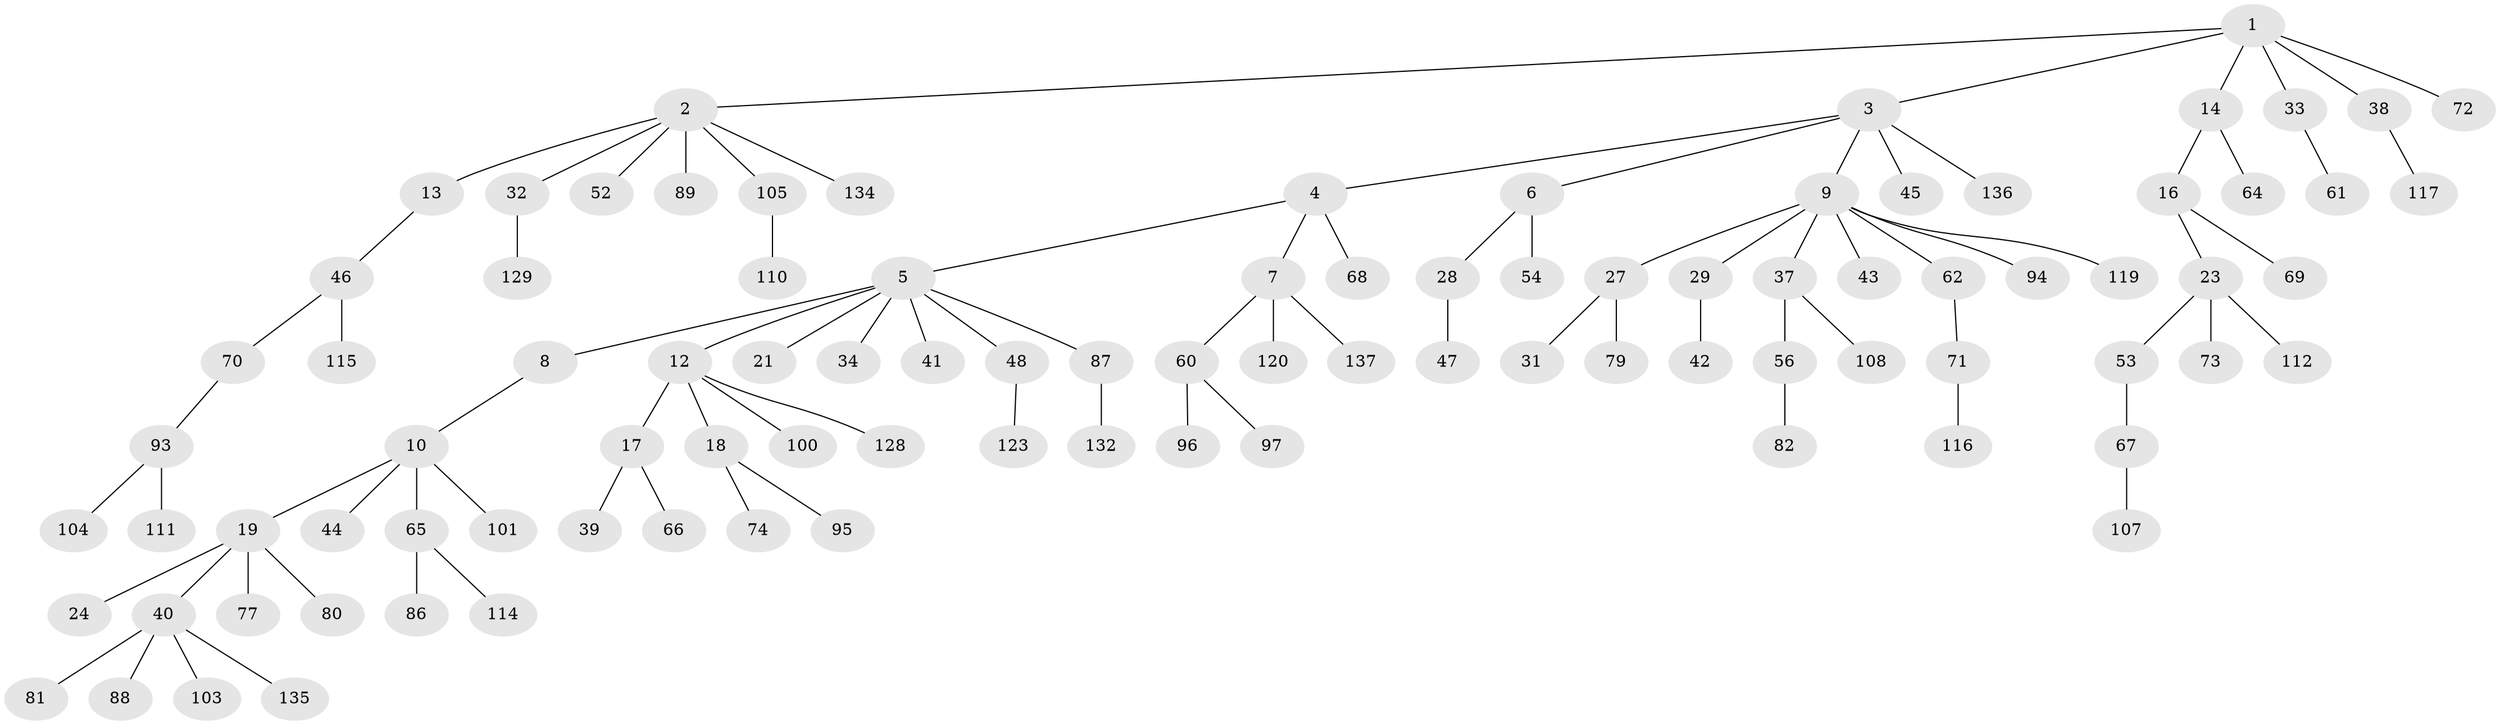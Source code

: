 // Generated by graph-tools (version 1.1) at 2025/52/02/27/25 19:52:09]
// undirected, 95 vertices, 94 edges
graph export_dot {
graph [start="1"]
  node [color=gray90,style=filled];
  1 [super="+55"];
  2 [super="+30"];
  3 [super="+91"];
  4;
  5 [super="+11"];
  6 [super="+15"];
  7 [super="+51"];
  8;
  9 [super="+20"];
  10 [super="+84"];
  12 [super="+50"];
  13;
  14;
  16 [super="+49"];
  17 [super="+22"];
  18 [super="+57"];
  19 [super="+25"];
  21;
  23 [super="+26"];
  24;
  27 [super="+75"];
  28 [super="+36"];
  29 [super="+35"];
  31 [super="+121"];
  32 [super="+92"];
  33;
  34;
  37 [super="+78"];
  38;
  39;
  40 [super="+58"];
  41;
  42;
  43;
  44 [super="+63"];
  45;
  46 [super="+59"];
  47 [super="+76"];
  48;
  52;
  53;
  54;
  56 [super="+118"];
  60 [super="+85"];
  61 [super="+109"];
  62;
  64;
  65;
  66;
  67;
  68;
  69;
  70;
  71 [super="+102"];
  72;
  73;
  74;
  77;
  79 [super="+113"];
  80 [super="+83"];
  81 [super="+99"];
  82 [super="+90"];
  86 [super="+130"];
  87 [super="+106"];
  88 [super="+124"];
  89 [super="+125"];
  93 [super="+98"];
  94;
  95;
  96;
  97;
  100;
  101;
  103;
  104 [super="+131"];
  105;
  107 [super="+122"];
  108;
  110 [super="+127"];
  111;
  112;
  114;
  115 [super="+133"];
  116;
  117 [super="+138"];
  119;
  120;
  123 [super="+126"];
  128;
  129;
  132 [super="+139"];
  134;
  135;
  136;
  137;
  1 -- 2;
  1 -- 3;
  1 -- 14;
  1 -- 33;
  1 -- 38;
  1 -- 72;
  2 -- 13;
  2 -- 89;
  2 -- 134;
  2 -- 32;
  2 -- 105;
  2 -- 52;
  3 -- 4;
  3 -- 6;
  3 -- 9;
  3 -- 45;
  3 -- 136;
  4 -- 5;
  4 -- 7;
  4 -- 68;
  5 -- 8;
  5 -- 12;
  5 -- 48;
  5 -- 34;
  5 -- 21;
  5 -- 87;
  5 -- 41;
  6 -- 54;
  6 -- 28;
  7 -- 60;
  7 -- 120;
  7 -- 137;
  8 -- 10;
  9 -- 37;
  9 -- 62;
  9 -- 94;
  9 -- 119;
  9 -- 27;
  9 -- 43;
  9 -- 29;
  10 -- 19;
  10 -- 44;
  10 -- 65;
  10 -- 101;
  12 -- 17;
  12 -- 18;
  12 -- 128;
  12 -- 100;
  13 -- 46;
  14 -- 16;
  14 -- 64;
  16 -- 23;
  16 -- 69;
  17 -- 39;
  17 -- 66;
  18 -- 74;
  18 -- 95;
  19 -- 24;
  19 -- 40;
  19 -- 77;
  19 -- 80;
  23 -- 53;
  23 -- 112;
  23 -- 73;
  27 -- 31;
  27 -- 79;
  28 -- 47;
  29 -- 42;
  32 -- 129;
  33 -- 61;
  37 -- 56;
  37 -- 108;
  38 -- 117;
  40 -- 135;
  40 -- 81;
  40 -- 88;
  40 -- 103;
  46 -- 70;
  46 -- 115;
  48 -- 123;
  53 -- 67;
  56 -- 82;
  60 -- 96;
  60 -- 97;
  62 -- 71;
  65 -- 86;
  65 -- 114;
  67 -- 107;
  70 -- 93;
  71 -- 116;
  87 -- 132;
  93 -- 104;
  93 -- 111;
  105 -- 110;
}
